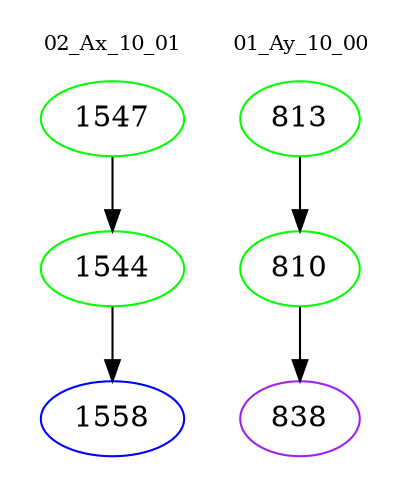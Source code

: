 digraph{
subgraph cluster_0 {
color = white
label = "02_Ax_10_01";
fontsize=10;
T0_1547 [label="1547", color="green"]
T0_1547 -> T0_1544 [color="black"]
T0_1544 [label="1544", color="green"]
T0_1544 -> T0_1558 [color="black"]
T0_1558 [label="1558", color="blue"]
}
subgraph cluster_1 {
color = white
label = "01_Ay_10_00";
fontsize=10;
T1_813 [label="813", color="green"]
T1_813 -> T1_810 [color="black"]
T1_810 [label="810", color="green"]
T1_810 -> T1_838 [color="black"]
T1_838 [label="838", color="purple"]
}
}
